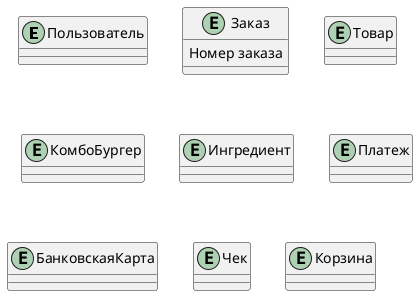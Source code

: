 @startuml
entity Пользователь {
}

entity Заказ {
Номер заказа
}

entity Товар {
}

entity КомбоБургер {
}

entity Ингредиент {

}


entity Платеж {

}

entity БанковскаяКарта {

}


entity Чек {
}

entity Корзина {
}
@enduml